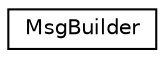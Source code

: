 digraph "Graphical Class Hierarchy"
{
 // LATEX_PDF_SIZE
  edge [fontname="Helvetica",fontsize="10",labelfontname="Helvetica",labelfontsize="10"];
  node [fontname="Helvetica",fontsize="10",shape=record];
  rankdir="LR";
  Node0 [label="MsgBuilder",height=0.2,width=0.4,color="black", fillcolor="white", style="filled",URL="$class_msg_builder.html",tooltip=" "];
}
